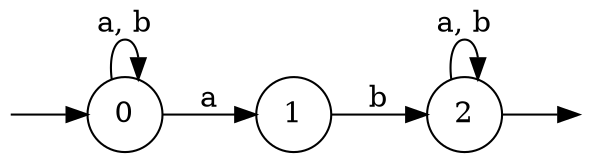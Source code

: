 // Automaton A_1, as described in TAFK1.pdf, p.12, Figure 1.2.
digraph
{
  vcsn_context = "lal_char(ab)_b"
  rankdir = LR
  {
    node [style = invis, shape = none, label = "", width = 0, height = 0]
    I0
    F2
  }
  {
    node [shape = circle]
    0
    1
    2
  }
  I0 -> 0
  0 -> 0 [label = "a, b"]
  0 -> 1 [label = "a"]
  1 -> 2 [label = "b"]
  2 -> F2
  2 -> 2 [label = "a, b"]
}
